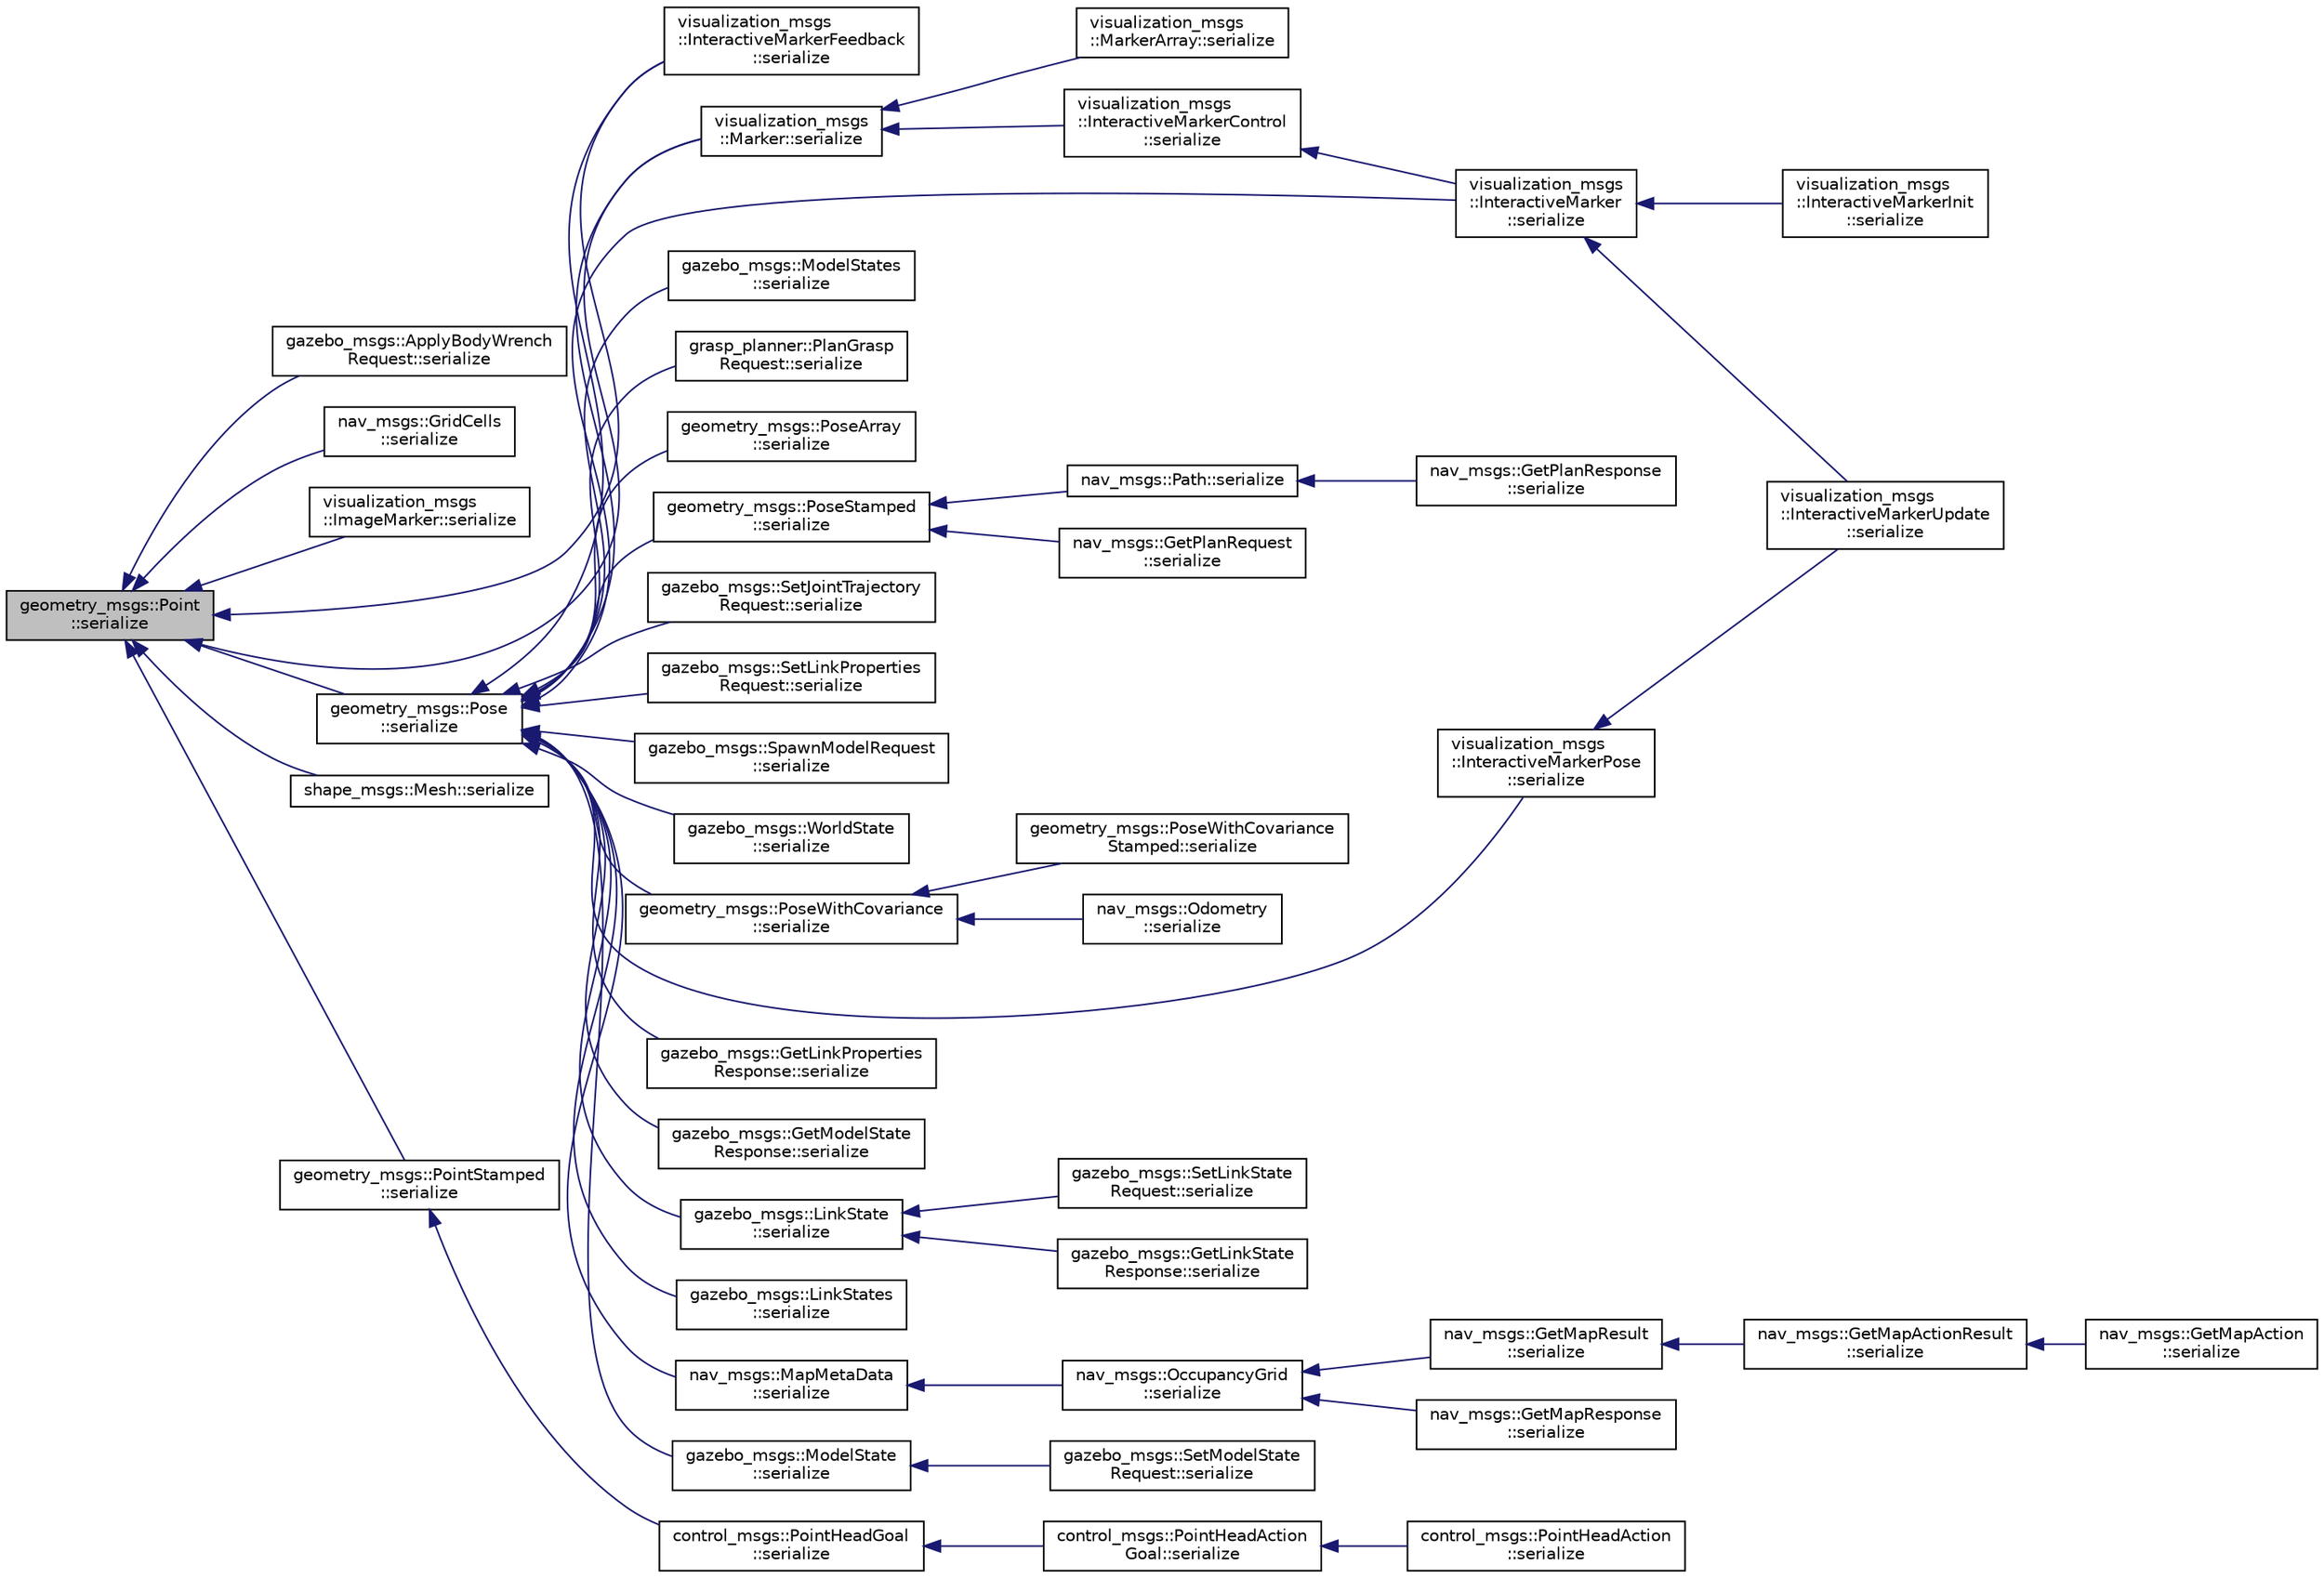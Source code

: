 digraph "geometry_msgs::Point::serialize"
{
  edge [fontname="Helvetica",fontsize="10",labelfontname="Helvetica",labelfontsize="10"];
  node [fontname="Helvetica",fontsize="10",shape=record];
  rankdir="LR";
  Node1 [label="geometry_msgs::Point\l::serialize",height=0.2,width=0.4,color="black", fillcolor="grey75", style="filled" fontcolor="black"];
  Node1 -> Node2 [dir="back",color="midnightblue",fontsize="10",style="solid",fontname="Helvetica"];
  Node2 [label="gazebo_msgs::ApplyBodyWrench\lRequest::serialize",height=0.2,width=0.4,color="black", fillcolor="white", style="filled",URL="$classgazebo__msgs_1_1_apply_body_wrench_request.html#a35cbbc5c0580061ca6213140d05aa9f5"];
  Node1 -> Node3 [dir="back",color="midnightblue",fontsize="10",style="solid",fontname="Helvetica"];
  Node3 [label="nav_msgs::GridCells\l::serialize",height=0.2,width=0.4,color="black", fillcolor="white", style="filled",URL="$classnav__msgs_1_1_grid_cells.html#afe0b109956214a03683359bf1a86cf46"];
  Node1 -> Node4 [dir="back",color="midnightblue",fontsize="10",style="solid",fontname="Helvetica"];
  Node4 [label="visualization_msgs\l::ImageMarker::serialize",height=0.2,width=0.4,color="black", fillcolor="white", style="filled",URL="$classvisualization__msgs_1_1_image_marker.html#ac84f2f6fbe087abad3a82c0d37786bf4"];
  Node1 -> Node5 [dir="back",color="midnightblue",fontsize="10",style="solid",fontname="Helvetica"];
  Node5 [label="visualization_msgs\l::InteractiveMarkerFeedback\l::serialize",height=0.2,width=0.4,color="black", fillcolor="white", style="filled",URL="$classvisualization__msgs_1_1_interactive_marker_feedback.html#a8d1c5400b9e954edf3dc2c3acd18445f"];
  Node1 -> Node6 [dir="back",color="midnightblue",fontsize="10",style="solid",fontname="Helvetica"];
  Node6 [label="visualization_msgs\l::Marker::serialize",height=0.2,width=0.4,color="black", fillcolor="white", style="filled",URL="$classvisualization__msgs_1_1_marker.html#a45a6ab6cb7a163b240bdff8ff937a13f"];
  Node6 -> Node7 [dir="back",color="midnightblue",fontsize="10",style="solid",fontname="Helvetica"];
  Node7 [label="visualization_msgs\l::InteractiveMarkerControl\l::serialize",height=0.2,width=0.4,color="black", fillcolor="white", style="filled",URL="$classvisualization__msgs_1_1_interactive_marker_control.html#ae0551e8cc332a7f0a999966c4154e1e1"];
  Node7 -> Node8 [dir="back",color="midnightblue",fontsize="10",style="solid",fontname="Helvetica"];
  Node8 [label="visualization_msgs\l::InteractiveMarker\l::serialize",height=0.2,width=0.4,color="black", fillcolor="white", style="filled",URL="$classvisualization__msgs_1_1_interactive_marker.html#a4a9c12c8b833b36acb06f7fc8966ea07"];
  Node8 -> Node9 [dir="back",color="midnightblue",fontsize="10",style="solid",fontname="Helvetica"];
  Node9 [label="visualization_msgs\l::InteractiveMarkerInit\l::serialize",height=0.2,width=0.4,color="black", fillcolor="white", style="filled",URL="$classvisualization__msgs_1_1_interactive_marker_init.html#a10f8a90ceead7129fed8b030561f6d62"];
  Node8 -> Node10 [dir="back",color="midnightblue",fontsize="10",style="solid",fontname="Helvetica"];
  Node10 [label="visualization_msgs\l::InteractiveMarkerUpdate\l::serialize",height=0.2,width=0.4,color="black", fillcolor="white", style="filled",URL="$classvisualization__msgs_1_1_interactive_marker_update.html#a66eb6edf924a5c22a67d43a892e0a874"];
  Node6 -> Node11 [dir="back",color="midnightblue",fontsize="10",style="solid",fontname="Helvetica"];
  Node11 [label="visualization_msgs\l::MarkerArray::serialize",height=0.2,width=0.4,color="black", fillcolor="white", style="filled",URL="$classvisualization__msgs_1_1_marker_array.html#ae384695396a9747058da4a1913d05b27"];
  Node1 -> Node12 [dir="back",color="midnightblue",fontsize="10",style="solid",fontname="Helvetica"];
  Node12 [label="shape_msgs::Mesh::serialize",height=0.2,width=0.4,color="black", fillcolor="white", style="filled",URL="$classshape__msgs_1_1_mesh.html#adc88771f4ab23817ed13aae95826961d"];
  Node1 -> Node13 [dir="back",color="midnightblue",fontsize="10",style="solid",fontname="Helvetica"];
  Node13 [label="geometry_msgs::PointStamped\l::serialize",height=0.2,width=0.4,color="black", fillcolor="white", style="filled",URL="$classgeometry__msgs_1_1_point_stamped.html#ad7a18c86150c175505ce861dd3133075"];
  Node13 -> Node14 [dir="back",color="midnightblue",fontsize="10",style="solid",fontname="Helvetica"];
  Node14 [label="control_msgs::PointHeadGoal\l::serialize",height=0.2,width=0.4,color="black", fillcolor="white", style="filled",URL="$classcontrol__msgs_1_1_point_head_goal.html#a0af990ae43a37be31e31d9c70dcf2d91"];
  Node14 -> Node15 [dir="back",color="midnightblue",fontsize="10",style="solid",fontname="Helvetica"];
  Node15 [label="control_msgs::PointHeadAction\lGoal::serialize",height=0.2,width=0.4,color="black", fillcolor="white", style="filled",URL="$classcontrol__msgs_1_1_point_head_action_goal.html#a82b2838cd181d2515471f52211f6ecc6"];
  Node15 -> Node16 [dir="back",color="midnightblue",fontsize="10",style="solid",fontname="Helvetica"];
  Node16 [label="control_msgs::PointHeadAction\l::serialize",height=0.2,width=0.4,color="black", fillcolor="white", style="filled",URL="$classcontrol__msgs_1_1_point_head_action.html#a3ab02dbe3e593381dd69f219b06facc1"];
  Node1 -> Node17 [dir="back",color="midnightblue",fontsize="10",style="solid",fontname="Helvetica"];
  Node17 [label="geometry_msgs::Pose\l::serialize",height=0.2,width=0.4,color="black", fillcolor="white", style="filled",URL="$classgeometry__msgs_1_1_pose.html#aa19cafeb54ccb2474066c9d181138524"];
  Node17 -> Node18 [dir="back",color="midnightblue",fontsize="10",style="solid",fontname="Helvetica"];
  Node18 [label="gazebo_msgs::GetLinkProperties\lResponse::serialize",height=0.2,width=0.4,color="black", fillcolor="white", style="filled",URL="$classgazebo__msgs_1_1_get_link_properties_response.html#adc6fa5ad9be85ce26d294bd7d2f5bef1"];
  Node17 -> Node19 [dir="back",color="midnightblue",fontsize="10",style="solid",fontname="Helvetica"];
  Node19 [label="gazebo_msgs::GetModelState\lResponse::serialize",height=0.2,width=0.4,color="black", fillcolor="white", style="filled",URL="$classgazebo__msgs_1_1_get_model_state_response.html#adecda3e43fd03a9cf2ed6e53a4e4823f"];
  Node17 -> Node8 [dir="back",color="midnightblue",fontsize="10",style="solid",fontname="Helvetica"];
  Node17 -> Node5 [dir="back",color="midnightblue",fontsize="10",style="solid",fontname="Helvetica"];
  Node17 -> Node20 [dir="back",color="midnightblue",fontsize="10",style="solid",fontname="Helvetica"];
  Node20 [label="visualization_msgs\l::InteractiveMarkerPose\l::serialize",height=0.2,width=0.4,color="black", fillcolor="white", style="filled",URL="$classvisualization__msgs_1_1_interactive_marker_pose.html#a45218981e46a950c62730a8c74e13850"];
  Node20 -> Node10 [dir="back",color="midnightblue",fontsize="10",style="solid",fontname="Helvetica"];
  Node17 -> Node21 [dir="back",color="midnightblue",fontsize="10",style="solid",fontname="Helvetica"];
  Node21 [label="gazebo_msgs::LinkState\l::serialize",height=0.2,width=0.4,color="black", fillcolor="white", style="filled",URL="$classgazebo__msgs_1_1_link_state.html#a4b49828457d29c7b4dfcb0cb934087a1"];
  Node21 -> Node22 [dir="back",color="midnightblue",fontsize="10",style="solid",fontname="Helvetica"];
  Node22 [label="gazebo_msgs::GetLinkState\lResponse::serialize",height=0.2,width=0.4,color="black", fillcolor="white", style="filled",URL="$classgazebo__msgs_1_1_get_link_state_response.html#ad171e68bf9b115bd8cc8a6f8563b272b"];
  Node21 -> Node23 [dir="back",color="midnightblue",fontsize="10",style="solid",fontname="Helvetica"];
  Node23 [label="gazebo_msgs::SetLinkState\lRequest::serialize",height=0.2,width=0.4,color="black", fillcolor="white", style="filled",URL="$classgazebo__msgs_1_1_set_link_state_request.html#a661df78bb0080bd8b17fe5f206f522fe"];
  Node17 -> Node24 [dir="back",color="midnightblue",fontsize="10",style="solid",fontname="Helvetica"];
  Node24 [label="gazebo_msgs::LinkStates\l::serialize",height=0.2,width=0.4,color="black", fillcolor="white", style="filled",URL="$classgazebo__msgs_1_1_link_states.html#a90b009133b549e9ce9cf79df20976eed"];
  Node17 -> Node25 [dir="back",color="midnightblue",fontsize="10",style="solid",fontname="Helvetica"];
  Node25 [label="nav_msgs::MapMetaData\l::serialize",height=0.2,width=0.4,color="black", fillcolor="white", style="filled",URL="$classnav__msgs_1_1_map_meta_data.html#afc61f1b02486586b588bd9e20f3d20d4"];
  Node25 -> Node26 [dir="back",color="midnightblue",fontsize="10",style="solid",fontname="Helvetica"];
  Node26 [label="nav_msgs::OccupancyGrid\l::serialize",height=0.2,width=0.4,color="black", fillcolor="white", style="filled",URL="$classnav__msgs_1_1_occupancy_grid.html#a04e853f4172d006b3bacd4f37ad44ea3"];
  Node26 -> Node27 [dir="back",color="midnightblue",fontsize="10",style="solid",fontname="Helvetica"];
  Node27 [label="nav_msgs::GetMapResponse\l::serialize",height=0.2,width=0.4,color="black", fillcolor="white", style="filled",URL="$classnav__msgs_1_1_get_map_response.html#a8af5fd3aff6968ca0a7b36844dc6b780"];
  Node26 -> Node28 [dir="back",color="midnightblue",fontsize="10",style="solid",fontname="Helvetica"];
  Node28 [label="nav_msgs::GetMapResult\l::serialize",height=0.2,width=0.4,color="black", fillcolor="white", style="filled",URL="$classnav__msgs_1_1_get_map_result.html#a45d5671c163ec58cd0e73f42bdaff64b"];
  Node28 -> Node29 [dir="back",color="midnightblue",fontsize="10",style="solid",fontname="Helvetica"];
  Node29 [label="nav_msgs::GetMapActionResult\l::serialize",height=0.2,width=0.4,color="black", fillcolor="white", style="filled",URL="$classnav__msgs_1_1_get_map_action_result.html#a894488d06f9e21a9d97d9dba6f5e55e3"];
  Node29 -> Node30 [dir="back",color="midnightblue",fontsize="10",style="solid",fontname="Helvetica"];
  Node30 [label="nav_msgs::GetMapAction\l::serialize",height=0.2,width=0.4,color="black", fillcolor="white", style="filled",URL="$classnav__msgs_1_1_get_map_action.html#a7498cde713776b8fdcc54fbece0d2a3b"];
  Node17 -> Node6 [dir="back",color="midnightblue",fontsize="10",style="solid",fontname="Helvetica"];
  Node17 -> Node31 [dir="back",color="midnightblue",fontsize="10",style="solid",fontname="Helvetica"];
  Node31 [label="gazebo_msgs::ModelState\l::serialize",height=0.2,width=0.4,color="black", fillcolor="white", style="filled",URL="$classgazebo__msgs_1_1_model_state.html#a829e391d8bafff5ac5d352dee85d8583"];
  Node31 -> Node32 [dir="back",color="midnightblue",fontsize="10",style="solid",fontname="Helvetica"];
  Node32 [label="gazebo_msgs::SetModelState\lRequest::serialize",height=0.2,width=0.4,color="black", fillcolor="white", style="filled",URL="$classgazebo__msgs_1_1_set_model_state_request.html#af3531f1e517d58293e2384fe6f919dde"];
  Node17 -> Node33 [dir="back",color="midnightblue",fontsize="10",style="solid",fontname="Helvetica"];
  Node33 [label="gazebo_msgs::ModelStates\l::serialize",height=0.2,width=0.4,color="black", fillcolor="white", style="filled",URL="$classgazebo__msgs_1_1_model_states.html#ad95008cc25081cd1475156fceae14ec1"];
  Node17 -> Node34 [dir="back",color="midnightblue",fontsize="10",style="solid",fontname="Helvetica"];
  Node34 [label="grasp_planner::PlanGrasp\lRequest::serialize",height=0.2,width=0.4,color="black", fillcolor="white", style="filled",URL="$classgrasp__planner_1_1_plan_grasp_request.html#a67667d0f7b03a606122dc4c678242163"];
  Node17 -> Node35 [dir="back",color="midnightblue",fontsize="10",style="solid",fontname="Helvetica"];
  Node35 [label="geometry_msgs::PoseArray\l::serialize",height=0.2,width=0.4,color="black", fillcolor="white", style="filled",URL="$classgeometry__msgs_1_1_pose_array.html#a61475f067f5e27dbc9cdb896c6ef56f2"];
  Node17 -> Node36 [dir="back",color="midnightblue",fontsize="10",style="solid",fontname="Helvetica"];
  Node36 [label="geometry_msgs::PoseStamped\l::serialize",height=0.2,width=0.4,color="black", fillcolor="white", style="filled",URL="$classgeometry__msgs_1_1_pose_stamped.html#a0af52a8bdd852a18d6c39b104ab1f2d8"];
  Node36 -> Node37 [dir="back",color="midnightblue",fontsize="10",style="solid",fontname="Helvetica"];
  Node37 [label="nav_msgs::GetPlanRequest\l::serialize",height=0.2,width=0.4,color="black", fillcolor="white", style="filled",URL="$classnav__msgs_1_1_get_plan_request.html#a49c31a4d0e46fd9d58ab4650c0e3c869"];
  Node36 -> Node38 [dir="back",color="midnightblue",fontsize="10",style="solid",fontname="Helvetica"];
  Node38 [label="nav_msgs::Path::serialize",height=0.2,width=0.4,color="black", fillcolor="white", style="filled",URL="$classnav__msgs_1_1_path.html#a188ce73815c9f2458aa1c4a598babb08"];
  Node38 -> Node39 [dir="back",color="midnightblue",fontsize="10",style="solid",fontname="Helvetica"];
  Node39 [label="nav_msgs::GetPlanResponse\l::serialize",height=0.2,width=0.4,color="black", fillcolor="white", style="filled",URL="$classnav__msgs_1_1_get_plan_response.html#af0b8af8911f7f6b68318cf7f6f600ccc"];
  Node17 -> Node40 [dir="back",color="midnightblue",fontsize="10",style="solid",fontname="Helvetica"];
  Node40 [label="geometry_msgs::PoseWithCovariance\l::serialize",height=0.2,width=0.4,color="black", fillcolor="white", style="filled",URL="$classgeometry__msgs_1_1_pose_with_covariance.html#a1c26ee24661f201474f43096a8eca25b"];
  Node40 -> Node41 [dir="back",color="midnightblue",fontsize="10",style="solid",fontname="Helvetica"];
  Node41 [label="nav_msgs::Odometry\l::serialize",height=0.2,width=0.4,color="black", fillcolor="white", style="filled",URL="$classnav__msgs_1_1_odometry.html#a4ce6cfcb047b727c731ecfb244b8df81"];
  Node40 -> Node42 [dir="back",color="midnightblue",fontsize="10",style="solid",fontname="Helvetica"];
  Node42 [label="geometry_msgs::PoseWithCovariance\lStamped::serialize",height=0.2,width=0.4,color="black", fillcolor="white", style="filled",URL="$classgeometry__msgs_1_1_pose_with_covariance_stamped.html#a2d534d79f5fb46b5497124f82048391f"];
  Node17 -> Node43 [dir="back",color="midnightblue",fontsize="10",style="solid",fontname="Helvetica"];
  Node43 [label="gazebo_msgs::SetJointTrajectory\lRequest::serialize",height=0.2,width=0.4,color="black", fillcolor="white", style="filled",URL="$classgazebo__msgs_1_1_set_joint_trajectory_request.html#af3a4b0b6c70b0806ecbc2d86083d22ce"];
  Node17 -> Node44 [dir="back",color="midnightblue",fontsize="10",style="solid",fontname="Helvetica"];
  Node44 [label="gazebo_msgs::SetLinkProperties\lRequest::serialize",height=0.2,width=0.4,color="black", fillcolor="white", style="filled",URL="$classgazebo__msgs_1_1_set_link_properties_request.html#a21e595e262bbd9679b9a4ece5c1dfb88"];
  Node17 -> Node45 [dir="back",color="midnightblue",fontsize="10",style="solid",fontname="Helvetica"];
  Node45 [label="gazebo_msgs::SpawnModelRequest\l::serialize",height=0.2,width=0.4,color="black", fillcolor="white", style="filled",URL="$classgazebo__msgs_1_1_spawn_model_request.html#a552274fd674e23acd734ac06055bdbdd"];
  Node17 -> Node46 [dir="back",color="midnightblue",fontsize="10",style="solid",fontname="Helvetica"];
  Node46 [label="gazebo_msgs::WorldState\l::serialize",height=0.2,width=0.4,color="black", fillcolor="white", style="filled",URL="$classgazebo__msgs_1_1_world_state.html#a9068559088deb85a987b5ae6b5c18f3a"];
}
